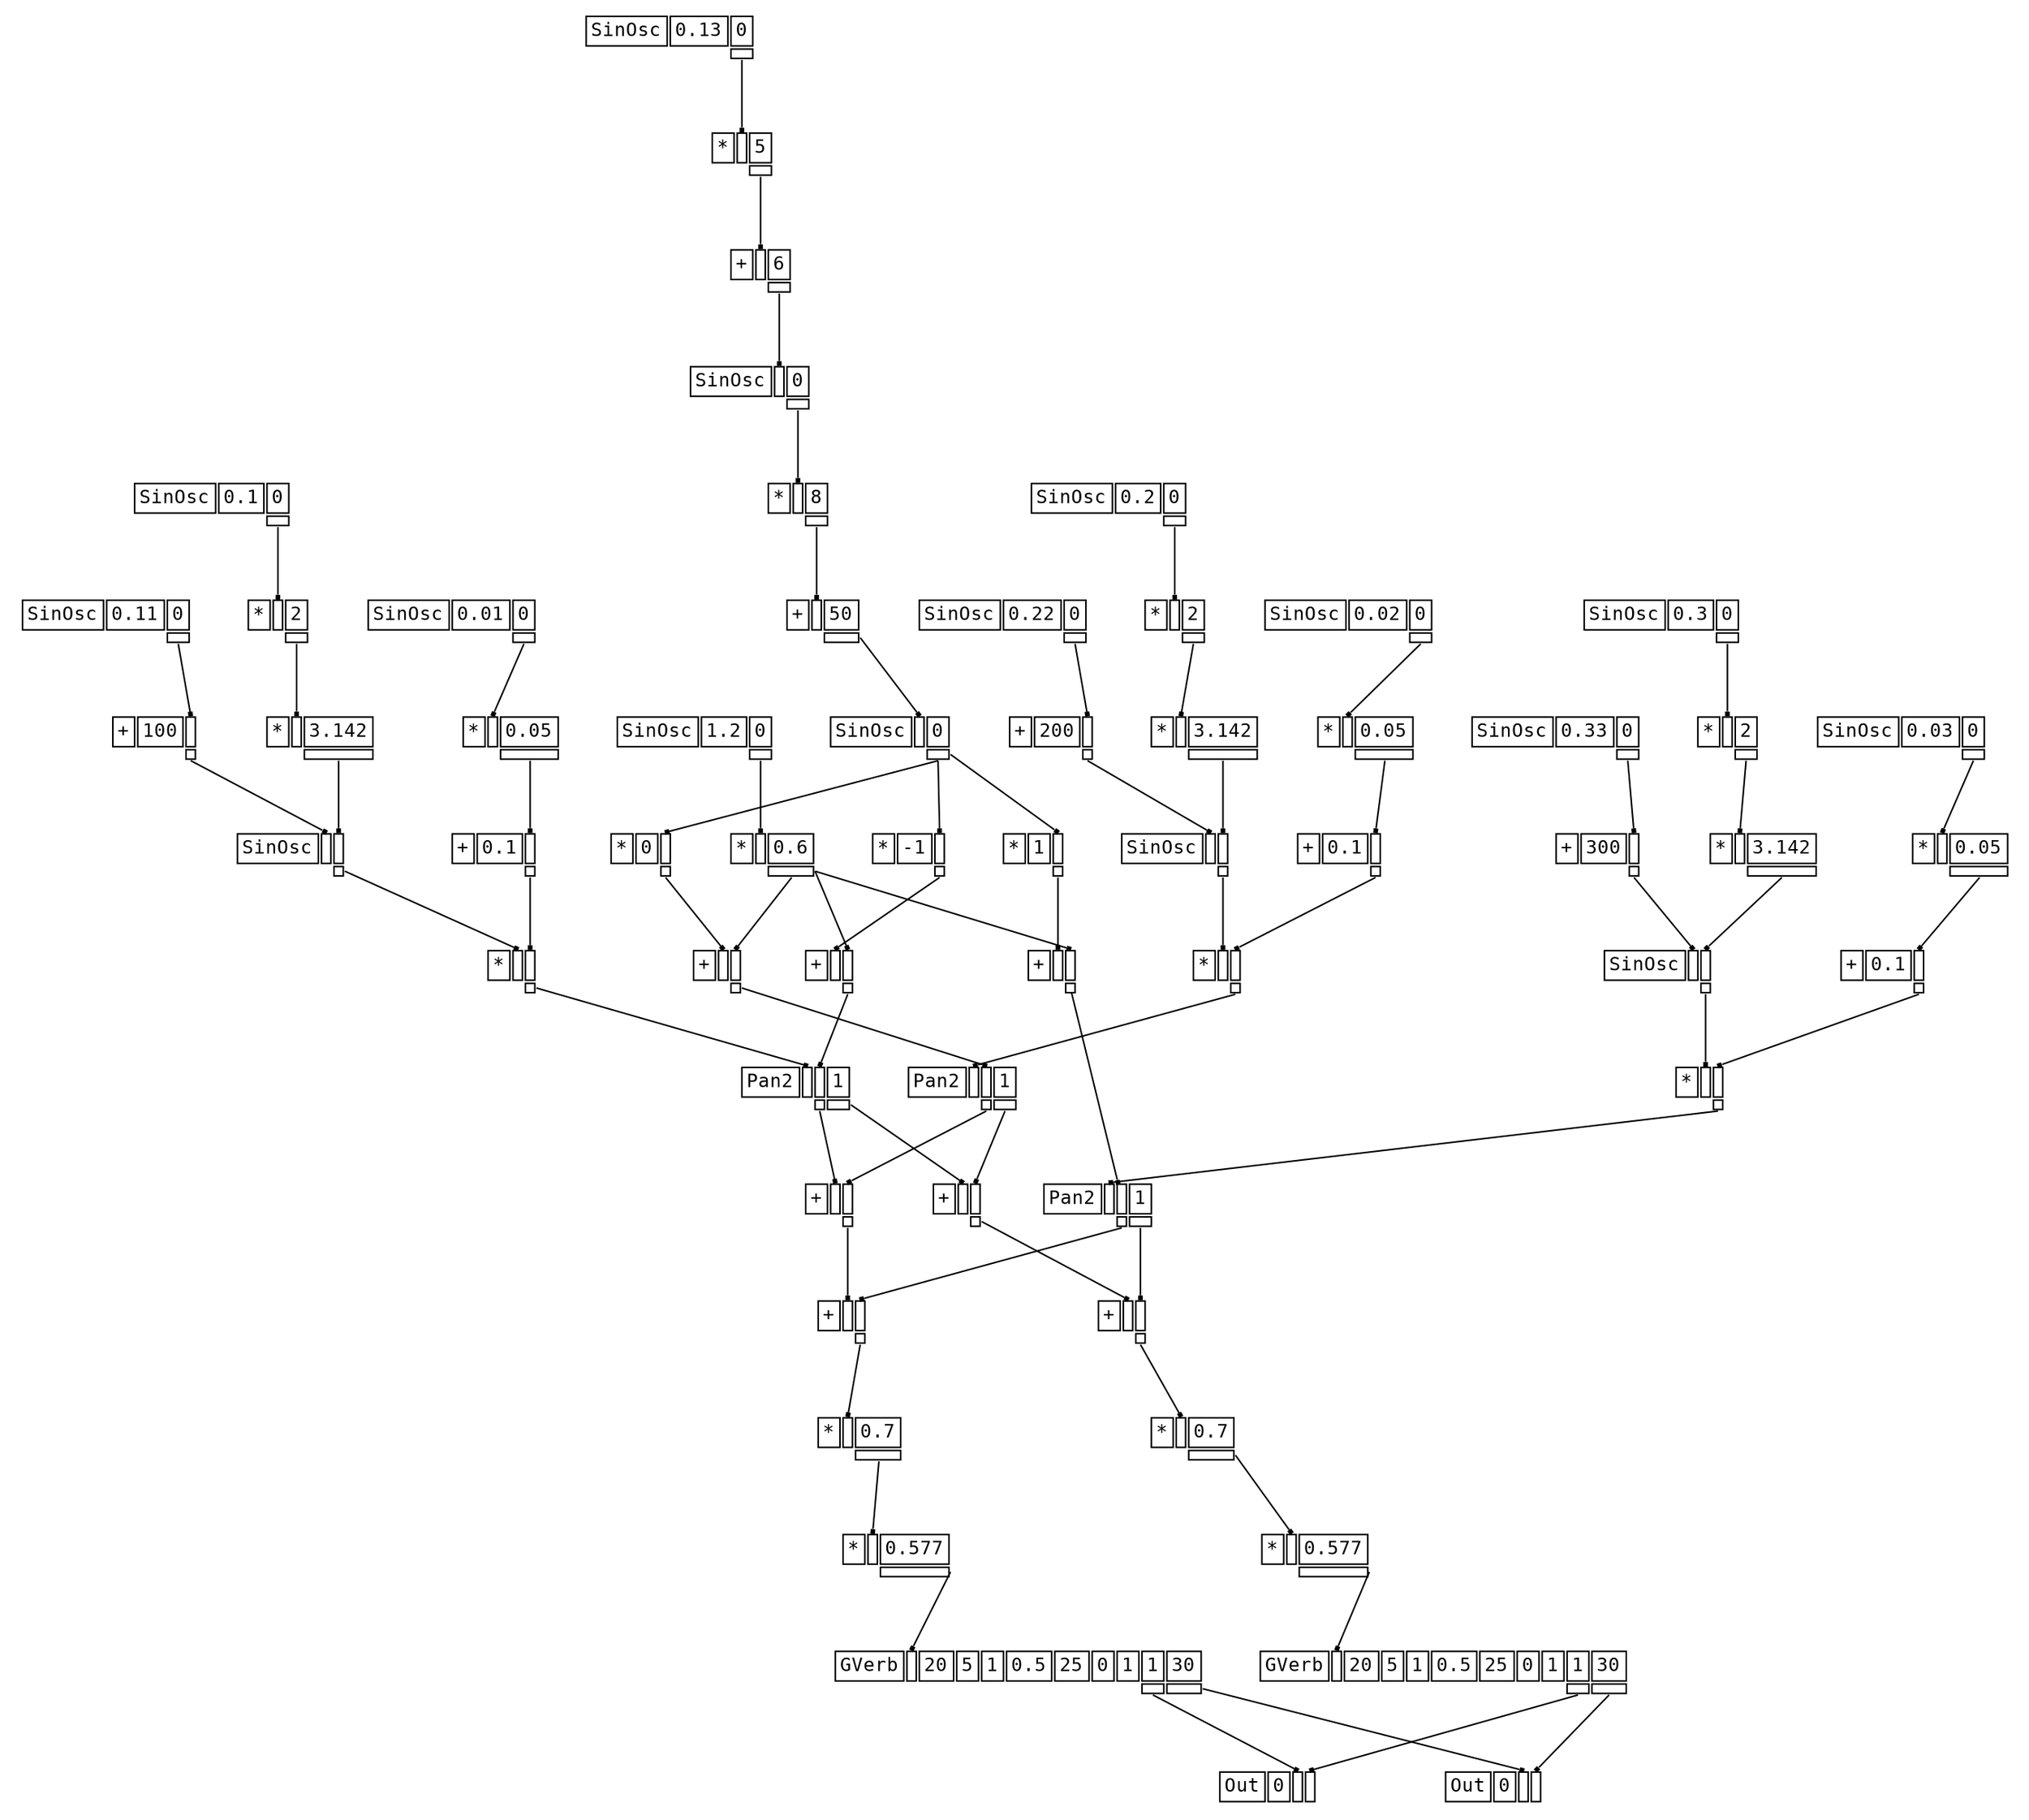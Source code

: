 digraph Anonymous {
graph [splines=false];
node [fontsize=12
     ,fontname="Courier"];
edge [arrowhead=box,arrowsize=0.25];
u_3[shape="plaintext",color="black",label=<<TABLE BORDER="0" CELLBORDER="1"><TR><TD>SinOsc</TD><TD ID="u_3:K_0">0.11</TD><TD ID="u_3:K_1">0</TD></TR><TR><TD BORDER="0"></TD><TD BORDER="0"></TD><TD PORT="o_0" ID="u_3:o_0"></TD></TR></TABLE>>];
u_4[shape="plaintext",color="black",label=<<TABLE BORDER="0" CELLBORDER="1"><TR><TD>+</TD><TD ID="u_4:K_0">100</TD><TD PORT="i_1" ID="u_4:i_1"></TD></TR><TR><TD BORDER="0"></TD><TD BORDER="0"></TD><TD PORT="o_0" ID="u_4:o_0"></TD></TR></TABLE>>];
u_6[shape="plaintext",color="black",label=<<TABLE BORDER="0" CELLBORDER="1"><TR><TD>SinOsc</TD><TD ID="u_6:K_0">0.1</TD><TD ID="u_6:K_1">0</TD></TR><TR><TD BORDER="0"></TD><TD BORDER="0"></TD><TD PORT="o_0" ID="u_6:o_0"></TD></TR></TABLE>>];
u_8[shape="plaintext",color="black",label=<<TABLE BORDER="0" CELLBORDER="1"><TR><TD>*</TD><TD PORT="i_0" ID="u_8:i_0"></TD><TD ID="u_8:K_1">2</TD></TR><TR><TD BORDER="0"></TD><TD BORDER="0"></TD><TD PORT="o_0" ID="u_8:o_0"></TD></TR></TABLE>>];
u_10[shape="plaintext",color="black",label=<<TABLE BORDER="0" CELLBORDER="1"><TR><TD>*</TD><TD PORT="i_0" ID="u_10:i_0"></TD><TD ID="u_10:K_1">3.142</TD></TR><TR><TD BORDER="0"></TD><TD BORDER="0"></TD><TD PORT="o_0" ID="u_10:o_0"></TD></TR></TABLE>>];
u_11[shape="plaintext",color="black",label=<<TABLE BORDER="0" CELLBORDER="1"><TR><TD>SinOsc</TD><TD PORT="i_0" ID="u_11:i_0"></TD><TD PORT="i_1" ID="u_11:i_1"></TD></TR><TR><TD BORDER="0"></TD><TD BORDER="0"></TD><TD PORT="o_0" ID="u_11:o_0"></TD></TR></TABLE>>];
u_13[shape="plaintext",color="black",label=<<TABLE BORDER="0" CELLBORDER="1"><TR><TD>SinOsc</TD><TD ID="u_13:K_0">0.01</TD><TD ID="u_13:K_1">0</TD></TR><TR><TD BORDER="0"></TD><TD BORDER="0"></TD><TD PORT="o_0" ID="u_13:o_0"></TD></TR></TABLE>>];
u_15[shape="plaintext",color="black",label=<<TABLE BORDER="0" CELLBORDER="1"><TR><TD>*</TD><TD PORT="i_0" ID="u_15:i_0"></TD><TD ID="u_15:K_1">0.05</TD></TR><TR><TD BORDER="0"></TD><TD BORDER="0"></TD><TD PORT="o_0" ID="u_15:o_0"></TD></TR></TABLE>>];
u_16[shape="plaintext",color="black",label=<<TABLE BORDER="0" CELLBORDER="1"><TR><TD>+</TD><TD ID="u_16:K_0">0.1</TD><TD PORT="i_1" ID="u_16:i_1"></TD></TR><TR><TD BORDER="0"></TD><TD BORDER="0"></TD><TD PORT="o_0" ID="u_16:o_0"></TD></TR></TABLE>>];
u_17[shape="plaintext",color="black",label=<<TABLE BORDER="0" CELLBORDER="1"><TR><TD>*</TD><TD PORT="i_0" ID="u_17:i_0"></TD><TD PORT="i_1" ID="u_17:i_1"></TD></TR><TR><TD BORDER="0"></TD><TD BORDER="0"></TD><TD PORT="o_0" ID="u_17:o_0"></TD></TR></TABLE>>];
u_20[shape="plaintext",color="black",label=<<TABLE BORDER="0" CELLBORDER="1"><TR><TD>SinOsc</TD><TD ID="u_20:K_0">0.13</TD><TD ID="u_20:K_1">0</TD></TR><TR><TD BORDER="0"></TD><TD BORDER="0"></TD><TD PORT="o_0" ID="u_20:o_0"></TD></TR></TABLE>>];
u_22[shape="plaintext",color="black",label=<<TABLE BORDER="0" CELLBORDER="1"><TR><TD>*</TD><TD PORT="i_0" ID="u_22:i_0"></TD><TD ID="u_22:K_1">5</TD></TR><TR><TD BORDER="0"></TD><TD BORDER="0"></TD><TD PORT="o_0" ID="u_22:o_0"></TD></TR></TABLE>>];
u_24[shape="plaintext",color="black",label=<<TABLE BORDER="0" CELLBORDER="1"><TR><TD>+</TD><TD PORT="i_0" ID="u_24:i_0"></TD><TD ID="u_24:K_1">6</TD></TR><TR><TD BORDER="0"></TD><TD BORDER="0"></TD><TD PORT="o_0" ID="u_24:o_0"></TD></TR></TABLE>>];
u_25[shape="plaintext",color="black",label=<<TABLE BORDER="0" CELLBORDER="1"><TR><TD>SinOsc</TD><TD PORT="i_0" ID="u_25:i_0"></TD><TD ID="u_25:K_1">0</TD></TR><TR><TD BORDER="0"></TD><TD BORDER="0"></TD><TD PORT="o_0" ID="u_25:o_0"></TD></TR></TABLE>>];
u_27[shape="plaintext",color="black",label=<<TABLE BORDER="0" CELLBORDER="1"><TR><TD>*</TD><TD PORT="i_0" ID="u_27:i_0"></TD><TD ID="u_27:K_1">8</TD></TR><TR><TD BORDER="0"></TD><TD BORDER="0"></TD><TD PORT="o_0" ID="u_27:o_0"></TD></TR></TABLE>>];
u_29[shape="plaintext",color="black",label=<<TABLE BORDER="0" CELLBORDER="1"><TR><TD>+</TD><TD PORT="i_0" ID="u_29:i_0"></TD><TD ID="u_29:K_1">50</TD></TR><TR><TD BORDER="0"></TD><TD BORDER="0"></TD><TD PORT="o_0" ID="u_29:o_0"></TD></TR></TABLE>>];
u_30[shape="plaintext",color="black",label=<<TABLE BORDER="0" CELLBORDER="1"><TR><TD>SinOsc</TD><TD PORT="i_0" ID="u_30:i_0"></TD><TD ID="u_30:K_1">0</TD></TR><TR><TD BORDER="0"></TD><TD BORDER="0"></TD><TD PORT="o_0" ID="u_30:o_0"></TD></TR></TABLE>>];
u_31[shape="plaintext",color="black",label=<<TABLE BORDER="0" CELLBORDER="1"><TR><TD>*</TD><TD ID="u_31:K_0">-1</TD><TD PORT="i_1" ID="u_31:i_1"></TD></TR><TR><TD BORDER="0"></TD><TD BORDER="0"></TD><TD PORT="o_0" ID="u_31:o_0"></TD></TR></TABLE>>];
u_33[shape="plaintext",color="black",label=<<TABLE BORDER="0" CELLBORDER="1"><TR><TD>SinOsc</TD><TD ID="u_33:K_0">1.2</TD><TD ID="u_33:K_1">0</TD></TR><TR><TD BORDER="0"></TD><TD BORDER="0"></TD><TD PORT="o_0" ID="u_33:o_0"></TD></TR></TABLE>>];
u_35[shape="plaintext",color="black",label=<<TABLE BORDER="0" CELLBORDER="1"><TR><TD>*</TD><TD PORT="i_0" ID="u_35:i_0"></TD><TD ID="u_35:K_1">0.6</TD></TR><TR><TD BORDER="0"></TD><TD BORDER="0"></TD><TD PORT="o_0" ID="u_35:o_0"></TD></TR></TABLE>>];
u_36[shape="plaintext",color="black",label=<<TABLE BORDER="0" CELLBORDER="1"><TR><TD>+</TD><TD PORT="i_0" ID="u_36:i_0"></TD><TD PORT="i_1" ID="u_36:i_1"></TD></TR><TR><TD BORDER="0"></TD><TD BORDER="0"></TD><TD PORT="o_0" ID="u_36:o_0"></TD></TR></TABLE>>];
u_38[shape="plaintext",color="black",label=<<TABLE BORDER="0" CELLBORDER="1"><TR><TD>Pan2</TD><TD PORT="i_0" ID="u_38:i_0"></TD><TD PORT="i_1" ID="u_38:i_1"></TD><TD ID="u_38:K_2">1</TD></TR><TR><TD BORDER="0"></TD><TD BORDER="0"></TD><TD PORT="o_0" ID="u_38:o_0"></TD><TD PORT="o_1" ID="u_38:o_1"></TD></TR></TABLE>>];
u_42[shape="plaintext",color="black",label=<<TABLE BORDER="0" CELLBORDER="1"><TR><TD>SinOsc</TD><TD ID="u_42:K_0">0.22</TD><TD ID="u_42:K_1">0</TD></TR><TR><TD BORDER="0"></TD><TD BORDER="0"></TD><TD PORT="o_0" ID="u_42:o_0"></TD></TR></TABLE>>];
u_43[shape="plaintext",color="black",label=<<TABLE BORDER="0" CELLBORDER="1"><TR><TD>+</TD><TD ID="u_43:K_0">200</TD><TD PORT="i_1" ID="u_43:i_1"></TD></TR><TR><TD BORDER="0"></TD><TD BORDER="0"></TD><TD PORT="o_0" ID="u_43:o_0"></TD></TR></TABLE>>];
u_45[shape="plaintext",color="black",label=<<TABLE BORDER="0" CELLBORDER="1"><TR><TD>SinOsc</TD><TD ID="u_45:K_0">0.2</TD><TD ID="u_45:K_1">0</TD></TR><TR><TD BORDER="0"></TD><TD BORDER="0"></TD><TD PORT="o_0" ID="u_45:o_0"></TD></TR></TABLE>>];
u_46[shape="plaintext",color="black",label=<<TABLE BORDER="0" CELLBORDER="1"><TR><TD>*</TD><TD PORT="i_0" ID="u_46:i_0"></TD><TD ID="u_46:K_1">2</TD></TR><TR><TD BORDER="0"></TD><TD BORDER="0"></TD><TD PORT="o_0" ID="u_46:o_0"></TD></TR></TABLE>>];
u_47[shape="plaintext",color="black",label=<<TABLE BORDER="0" CELLBORDER="1"><TR><TD>*</TD><TD PORT="i_0" ID="u_47:i_0"></TD><TD ID="u_47:K_1">3.142</TD></TR><TR><TD BORDER="0"></TD><TD BORDER="0"></TD><TD PORT="o_0" ID="u_47:o_0"></TD></TR></TABLE>>];
u_48[shape="plaintext",color="black",label=<<TABLE BORDER="0" CELLBORDER="1"><TR><TD>SinOsc</TD><TD PORT="i_0" ID="u_48:i_0"></TD><TD PORT="i_1" ID="u_48:i_1"></TD></TR><TR><TD BORDER="0"></TD><TD BORDER="0"></TD><TD PORT="o_0" ID="u_48:o_0"></TD></TR></TABLE>>];
u_50[shape="plaintext",color="black",label=<<TABLE BORDER="0" CELLBORDER="1"><TR><TD>SinOsc</TD><TD ID="u_50:K_0">0.02</TD><TD ID="u_50:K_1">0</TD></TR><TR><TD BORDER="0"></TD><TD BORDER="0"></TD><TD PORT="o_0" ID="u_50:o_0"></TD></TR></TABLE>>];
u_51[shape="plaintext",color="black",label=<<TABLE BORDER="0" CELLBORDER="1"><TR><TD>*</TD><TD PORT="i_0" ID="u_51:i_0"></TD><TD ID="u_51:K_1">0.05</TD></TR><TR><TD BORDER="0"></TD><TD BORDER="0"></TD><TD PORT="o_0" ID="u_51:o_0"></TD></TR></TABLE>>];
u_52[shape="plaintext",color="black",label=<<TABLE BORDER="0" CELLBORDER="1"><TR><TD>+</TD><TD ID="u_52:K_0">0.1</TD><TD PORT="i_1" ID="u_52:i_1"></TD></TR><TR><TD BORDER="0"></TD><TD BORDER="0"></TD><TD PORT="o_0" ID="u_52:o_0"></TD></TR></TABLE>>];
u_53[shape="plaintext",color="black",label=<<TABLE BORDER="0" CELLBORDER="1"><TR><TD>*</TD><TD PORT="i_0" ID="u_53:i_0"></TD><TD PORT="i_1" ID="u_53:i_1"></TD></TR><TR><TD BORDER="0"></TD><TD BORDER="0"></TD><TD PORT="o_0" ID="u_53:o_0"></TD></TR></TABLE>>];
u_54[shape="plaintext",color="black",label=<<TABLE BORDER="0" CELLBORDER="1"><TR><TD>*</TD><TD ID="u_54:K_0">0</TD><TD PORT="i_1" ID="u_54:i_1"></TD></TR><TR><TD BORDER="0"></TD><TD BORDER="0"></TD><TD PORT="o_0" ID="u_54:o_0"></TD></TR></TABLE>>];
u_55[shape="plaintext",color="black",label=<<TABLE BORDER="0" CELLBORDER="1"><TR><TD>+</TD><TD PORT="i_0" ID="u_55:i_0"></TD><TD PORT="i_1" ID="u_55:i_1"></TD></TR><TR><TD BORDER="0"></TD><TD BORDER="0"></TD><TD PORT="o_0" ID="u_55:o_0"></TD></TR></TABLE>>];
u_56[shape="plaintext",color="black",label=<<TABLE BORDER="0" CELLBORDER="1"><TR><TD>Pan2</TD><TD PORT="i_0" ID="u_56:i_0"></TD><TD PORT="i_1" ID="u_56:i_1"></TD><TD ID="u_56:K_2">1</TD></TR><TR><TD BORDER="0"></TD><TD BORDER="0"></TD><TD PORT="o_0" ID="u_56:o_0"></TD><TD PORT="o_1" ID="u_56:o_1"></TD></TR></TABLE>>];
u_58[shape="plaintext",color="black",label=<<TABLE BORDER="0" CELLBORDER="1"><TR><TD>+</TD><TD PORT="i_0" ID="u_58:i_0"></TD><TD PORT="i_1" ID="u_58:i_1"></TD></TR><TR><TD BORDER="0"></TD><TD BORDER="0"></TD><TD PORT="o_0" ID="u_58:o_0"></TD></TR></TABLE>>];
u_61[shape="plaintext",color="black",label=<<TABLE BORDER="0" CELLBORDER="1"><TR><TD>SinOsc</TD><TD ID="u_61:K_0">0.33</TD><TD ID="u_61:K_1">0</TD></TR><TR><TD BORDER="0"></TD><TD BORDER="0"></TD><TD PORT="o_0" ID="u_61:o_0"></TD></TR></TABLE>>];
u_62[shape="plaintext",color="black",label=<<TABLE BORDER="0" CELLBORDER="1"><TR><TD>+</TD><TD ID="u_62:K_0">300</TD><TD PORT="i_1" ID="u_62:i_1"></TD></TR><TR><TD BORDER="0"></TD><TD BORDER="0"></TD><TD PORT="o_0" ID="u_62:o_0"></TD></TR></TABLE>>];
u_64[shape="plaintext",color="black",label=<<TABLE BORDER="0" CELLBORDER="1"><TR><TD>SinOsc</TD><TD ID="u_64:K_0">0.3</TD><TD ID="u_64:K_1">0</TD></TR><TR><TD BORDER="0"></TD><TD BORDER="0"></TD><TD PORT="o_0" ID="u_64:o_0"></TD></TR></TABLE>>];
u_65[shape="plaintext",color="black",label=<<TABLE BORDER="0" CELLBORDER="1"><TR><TD>*</TD><TD PORT="i_0" ID="u_65:i_0"></TD><TD ID="u_65:K_1">2</TD></TR><TR><TD BORDER="0"></TD><TD BORDER="0"></TD><TD PORT="o_0" ID="u_65:o_0"></TD></TR></TABLE>>];
u_66[shape="plaintext",color="black",label=<<TABLE BORDER="0" CELLBORDER="1"><TR><TD>*</TD><TD PORT="i_0" ID="u_66:i_0"></TD><TD ID="u_66:K_1">3.142</TD></TR><TR><TD BORDER="0"></TD><TD BORDER="0"></TD><TD PORT="o_0" ID="u_66:o_0"></TD></TR></TABLE>>];
u_67[shape="plaintext",color="black",label=<<TABLE BORDER="0" CELLBORDER="1"><TR><TD>SinOsc</TD><TD PORT="i_0" ID="u_67:i_0"></TD><TD PORT="i_1" ID="u_67:i_1"></TD></TR><TR><TD BORDER="0"></TD><TD BORDER="0"></TD><TD PORT="o_0" ID="u_67:o_0"></TD></TR></TABLE>>];
u_69[shape="plaintext",color="black",label=<<TABLE BORDER="0" CELLBORDER="1"><TR><TD>SinOsc</TD><TD ID="u_69:K_0">0.03</TD><TD ID="u_69:K_1">0</TD></TR><TR><TD BORDER="0"></TD><TD BORDER="0"></TD><TD PORT="o_0" ID="u_69:o_0"></TD></TR></TABLE>>];
u_70[shape="plaintext",color="black",label=<<TABLE BORDER="0" CELLBORDER="1"><TR><TD>*</TD><TD PORT="i_0" ID="u_70:i_0"></TD><TD ID="u_70:K_1">0.05</TD></TR><TR><TD BORDER="0"></TD><TD BORDER="0"></TD><TD PORT="o_0" ID="u_70:o_0"></TD></TR></TABLE>>];
u_71[shape="plaintext",color="black",label=<<TABLE BORDER="0" CELLBORDER="1"><TR><TD>+</TD><TD ID="u_71:K_0">0.1</TD><TD PORT="i_1" ID="u_71:i_1"></TD></TR><TR><TD BORDER="0"></TD><TD BORDER="0"></TD><TD PORT="o_0" ID="u_71:o_0"></TD></TR></TABLE>>];
u_72[shape="plaintext",color="black",label=<<TABLE BORDER="0" CELLBORDER="1"><TR><TD>*</TD><TD PORT="i_0" ID="u_72:i_0"></TD><TD PORT="i_1" ID="u_72:i_1"></TD></TR><TR><TD BORDER="0"></TD><TD BORDER="0"></TD><TD PORT="o_0" ID="u_72:o_0"></TD></TR></TABLE>>];
u_73[shape="plaintext",color="black",label=<<TABLE BORDER="0" CELLBORDER="1"><TR><TD>*</TD><TD ID="u_73:K_0">1</TD><TD PORT="i_1" ID="u_73:i_1"></TD></TR><TR><TD BORDER="0"></TD><TD BORDER="0"></TD><TD PORT="o_0" ID="u_73:o_0"></TD></TR></TABLE>>];
u_74[shape="plaintext",color="black",label=<<TABLE BORDER="0" CELLBORDER="1"><TR><TD>+</TD><TD PORT="i_0" ID="u_74:i_0"></TD><TD PORT="i_1" ID="u_74:i_1"></TD></TR><TR><TD BORDER="0"></TD><TD BORDER="0"></TD><TD PORT="o_0" ID="u_74:o_0"></TD></TR></TABLE>>];
u_75[shape="plaintext",color="black",label=<<TABLE BORDER="0" CELLBORDER="1"><TR><TD>Pan2</TD><TD PORT="i_0" ID="u_75:i_0"></TD><TD PORT="i_1" ID="u_75:i_1"></TD><TD ID="u_75:K_2">1</TD></TR><TR><TD BORDER="0"></TD><TD BORDER="0"></TD><TD PORT="o_0" ID="u_75:o_0"></TD><TD PORT="o_1" ID="u_75:o_1"></TD></TR></TABLE>>];
u_77[shape="plaintext",color="black",label=<<TABLE BORDER="0" CELLBORDER="1"><TR><TD>+</TD><TD PORT="i_0" ID="u_77:i_0"></TD><TD PORT="i_1" ID="u_77:i_1"></TD></TR><TR><TD BORDER="0"></TD><TD BORDER="0"></TD><TD PORT="o_0" ID="u_77:o_0"></TD></TR></TABLE>>];
u_79[shape="plaintext",color="black",label=<<TABLE BORDER="0" CELLBORDER="1"><TR><TD>*</TD><TD PORT="i_0" ID="u_79:i_0"></TD><TD ID="u_79:K_1">0.7</TD></TR><TR><TD BORDER="0"></TD><TD BORDER="0"></TD><TD PORT="o_0" ID="u_79:o_0"></TD></TR></TABLE>>];
u_81[shape="plaintext",color="black",label=<<TABLE BORDER="0" CELLBORDER="1"><TR><TD>*</TD><TD PORT="i_0" ID="u_81:i_0"></TD><TD ID="u_81:K_1">0.577</TD></TR><TR><TD BORDER="0"></TD><TD BORDER="0"></TD><TD PORT="o_0" ID="u_81:o_0"></TD></TR></TABLE>>];
u_86[shape="plaintext",color="black",label=<<TABLE BORDER="0" CELLBORDER="1"><TR><TD>GVerb</TD><TD PORT="i_0" ID="u_86:i_0"></TD><TD ID="u_86:K_1">20</TD><TD ID="u_86:K_2">5</TD><TD ID="u_86:K_3">1</TD><TD ID="u_86:K_4">0.5</TD><TD ID="u_86:K_5">25</TD><TD ID="u_86:K_6">0</TD><TD ID="u_86:K_7">1</TD><TD ID="u_86:K_8">1</TD><TD ID="u_86:K_9">30</TD></TR><TR><TD BORDER="0"></TD><TD BORDER="0"></TD><TD BORDER="0"></TD><TD BORDER="0"></TD><TD BORDER="0"></TD><TD BORDER="0"></TD><TD BORDER="0"></TD><TD BORDER="0"></TD><TD BORDER="0"></TD><TD PORT="o_0" ID="u_86:o_0"></TD><TD PORT="o_1" ID="u_86:o_1"></TD></TR></TABLE>>];
u_90[shape="plaintext",color="black",label=<<TABLE BORDER="0" CELLBORDER="1"><TR><TD>+</TD><TD PORT="i_0" ID="u_90:i_0"></TD><TD PORT="i_1" ID="u_90:i_1"></TD></TR><TR><TD BORDER="0"></TD><TD BORDER="0"></TD><TD PORT="o_0" ID="u_90:o_0"></TD></TR></TABLE>>];
u_92[shape="plaintext",color="black",label=<<TABLE BORDER="0" CELLBORDER="1"><TR><TD>+</TD><TD PORT="i_0" ID="u_92:i_0"></TD><TD PORT="i_1" ID="u_92:i_1"></TD></TR><TR><TD BORDER="0"></TD><TD BORDER="0"></TD><TD PORT="o_0" ID="u_92:o_0"></TD></TR></TABLE>>];
u_93[shape="plaintext",color="black",label=<<TABLE BORDER="0" CELLBORDER="1"><TR><TD>*</TD><TD PORT="i_0" ID="u_93:i_0"></TD><TD ID="u_93:K_1">0.7</TD></TR><TR><TD BORDER="0"></TD><TD BORDER="0"></TD><TD PORT="o_0" ID="u_93:o_0"></TD></TR></TABLE>>];
u_94[shape="plaintext",color="black",label=<<TABLE BORDER="0" CELLBORDER="1"><TR><TD>*</TD><TD PORT="i_0" ID="u_94:i_0"></TD><TD ID="u_94:K_1">0.577</TD></TR><TR><TD BORDER="0"></TD><TD BORDER="0"></TD><TD PORT="o_0" ID="u_94:o_0"></TD></TR></TABLE>>];
u_95[shape="plaintext",color="black",label=<<TABLE BORDER="0" CELLBORDER="1"><TR><TD>GVerb</TD><TD PORT="i_0" ID="u_95:i_0"></TD><TD ID="u_95:K_1">20</TD><TD ID="u_95:K_2">5</TD><TD ID="u_95:K_3">1</TD><TD ID="u_95:K_4">0.5</TD><TD ID="u_95:K_5">25</TD><TD ID="u_95:K_6">0</TD><TD ID="u_95:K_7">1</TD><TD ID="u_95:K_8">1</TD><TD ID="u_95:K_9">30</TD></TR><TR><TD BORDER="0"></TD><TD BORDER="0"></TD><TD BORDER="0"></TD><TD BORDER="0"></TD><TD BORDER="0"></TD><TD BORDER="0"></TD><TD BORDER="0"></TD><TD BORDER="0"></TD><TD BORDER="0"></TD><TD PORT="o_0" ID="u_95:o_0"></TD><TD PORT="o_1" ID="u_95:o_1"></TD></TR></TABLE>>];
u_97[shape="plaintext",color="black",label=<<TABLE BORDER="0" CELLBORDER="1"><TR><TD>Out</TD><TD ID="u_97:K_0">0</TD><TD PORT="i_1" ID="u_97:i_1"></TD><TD PORT="i_2" ID="u_97:i_2"></TD></TR></TABLE>>];
u_106[shape="plaintext",color="black",label=<<TABLE BORDER="0" CELLBORDER="1"><TR><TD>Out</TD><TD ID="u_106:K_0">0</TD><TD PORT="i_1" ID="u_106:i_1"></TD><TD PORT="i_2" ID="u_106:i_2"></TD></TR></TABLE>>];
u_3:o_0 -> u_4:i_1;
u_6:o_0 -> u_8:i_0;
u_8:o_0 -> u_10:i_0;
u_4:o_0 -> u_11:i_0;
u_10:o_0 -> u_11:i_1;
u_13:o_0 -> u_15:i_0;
u_15:o_0 -> u_16:i_1;
u_11:o_0 -> u_17:i_0;
u_16:o_0 -> u_17:i_1;
u_20:o_0 -> u_22:i_0;
u_22:o_0 -> u_24:i_0;
u_24:o_0 -> u_25:i_0;
u_25:o_0 -> u_27:i_0;
u_27:o_0 -> u_29:i_0;
u_29:o_0 -> u_30:i_0;
u_30:o_0 -> u_31:i_1;
u_33:o_0 -> u_35:i_0;
u_31:o_0 -> u_36:i_0;
u_35:o_0 -> u_36:i_1;
u_17:o_0 -> u_38:i_0;
u_36:o_0 -> u_38:i_1;
u_42:o_0 -> u_43:i_1;
u_45:o_0 -> u_46:i_0;
u_46:o_0 -> u_47:i_0;
u_43:o_0 -> u_48:i_0;
u_47:o_0 -> u_48:i_1;
u_50:o_0 -> u_51:i_0;
u_51:o_0 -> u_52:i_1;
u_48:o_0 -> u_53:i_0;
u_52:o_0 -> u_53:i_1;
u_30:o_0 -> u_54:i_1;
u_54:o_0 -> u_55:i_0;
u_35:o_0 -> u_55:i_1;
u_53:o_0 -> u_56:i_0;
u_55:o_0 -> u_56:i_1;
u_38:o_0 -> u_58:i_0;
u_56:o_0 -> u_58:i_1;
u_61:o_0 -> u_62:i_1;
u_64:o_0 -> u_65:i_0;
u_65:o_0 -> u_66:i_0;
u_62:o_0 -> u_67:i_0;
u_66:o_0 -> u_67:i_1;
u_69:o_0 -> u_70:i_0;
u_70:o_0 -> u_71:i_1;
u_67:o_0 -> u_72:i_0;
u_71:o_0 -> u_72:i_1;
u_30:o_0 -> u_73:i_1;
u_73:o_0 -> u_74:i_0;
u_35:o_0 -> u_74:i_1;
u_72:o_0 -> u_75:i_0;
u_74:o_0 -> u_75:i_1;
u_58:o_0 -> u_77:i_0;
u_75:o_0 -> u_77:i_1;
u_77:o_0 -> u_79:i_0;
u_79:o_0 -> u_81:i_0;
u_81:o_0 -> u_86:i_0;
u_38:o_1 -> u_90:i_0;
u_56:o_1 -> u_90:i_1;
u_90:o_0 -> u_92:i_0;
u_75:o_1 -> u_92:i_1;
u_92:o_0 -> u_93:i_0;
u_93:o_0 -> u_94:i_0;
u_94:o_0 -> u_95:i_0;
u_86:o_1 -> u_97:i_1;
u_95:o_1 -> u_97:i_2;
u_86:o_0 -> u_106:i_1;
u_95:o_0 -> u_106:i_2;
}
